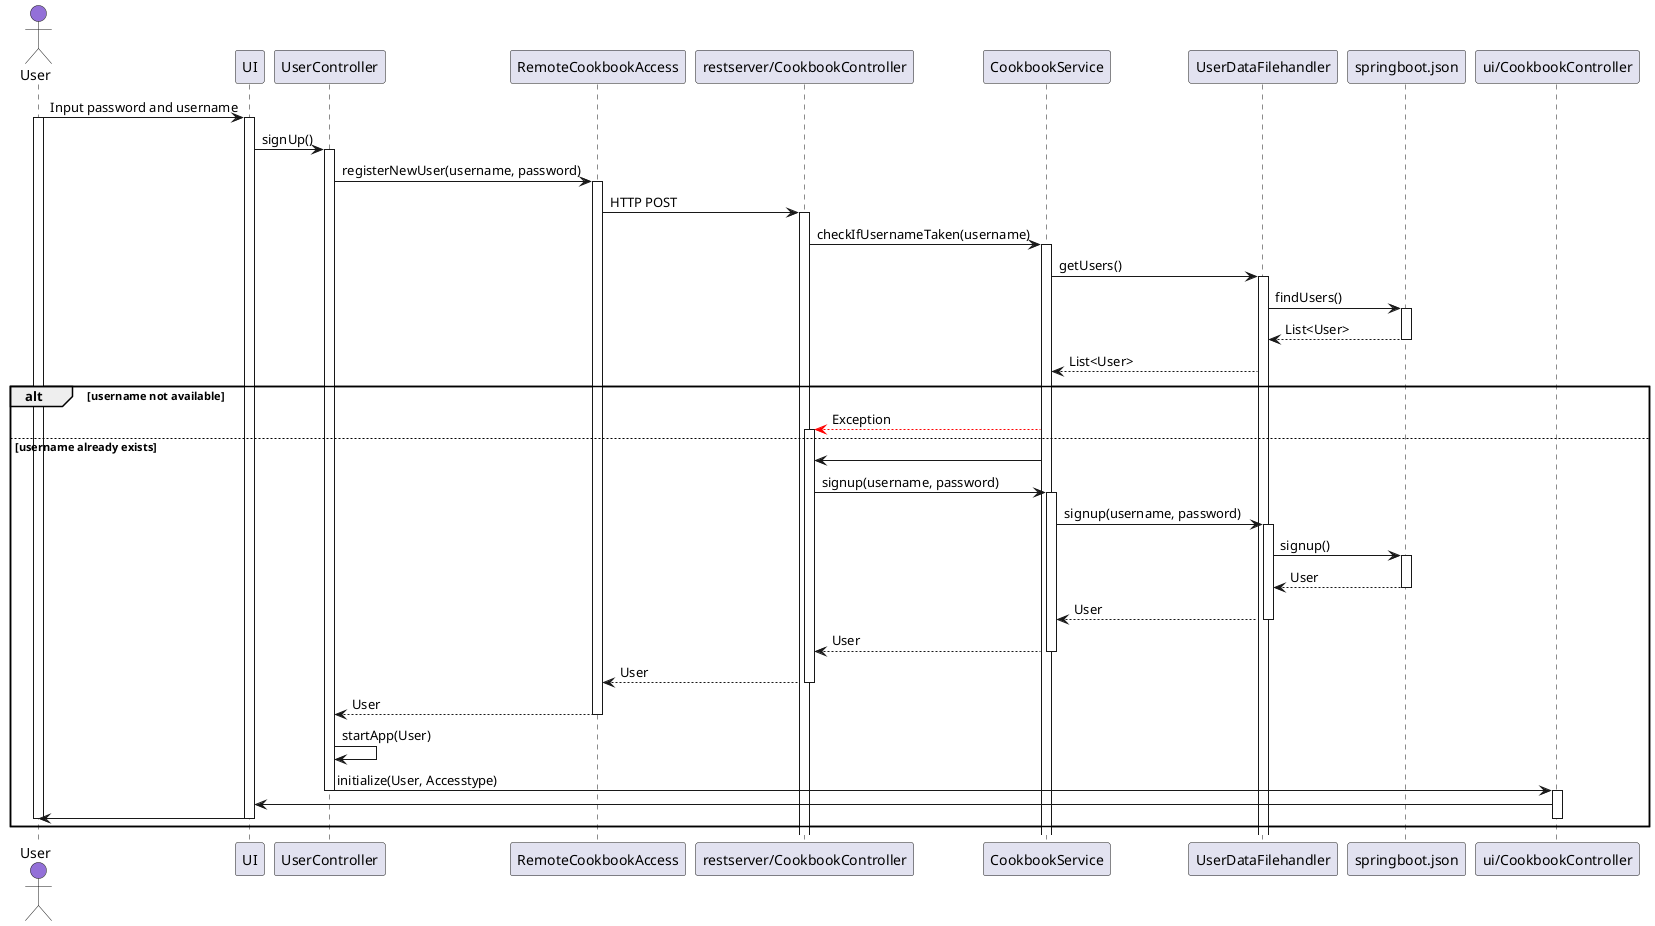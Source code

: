 @startuml Sequence Diagram

Actor User as user  #MediumPurple
participant UI as ui 
participant UserController as uc  
participant RemoteCookbookAccess as rca 
participant "restserver/CookbookController" as rcc  
participant CookbookService as cs 
participant UserDataFilehandler as udf  
participant "springboot.json" as sbj 
participant "ui/CookbookController" as ucc 

user -> ui: Input password and username
activate user
activate ui
ui -> uc: signUp()
activate uc
uc -> rca: registerNewUser(username, password)
activate rca
rca -> rcc: HTTP POST
activate rcc
rcc -> cs: checkIfUsernameTaken(username)
activate cs
cs -> udf: getUsers()
activate udf
udf -> sbj: findUsers()
activate sbj
sbj --> udf: List<User>
deactivate sbj
udf --> cs: List<User>
alt username not available
cs -[#Red]-> rcc: Exception
else username already exists 
activate rcc
cs -> rcc
rcc -> cs: signup(username, password)
activate cs
cs -> udf: signup(username, password)
activate udf
udf -> sbj: signup()
activate sbj
sbj --> udf: User
deactivate sbj
udf --> cs: User
deactivate udf
cs --> rcc: User
deactivate cs
rcc --> rca: User
deactivate rcc
rca --> uc: User
deactivate rca
uc -> uc: startApp(User)
uc -> ucc: initialize(User, Accesstype)
deactivate uc
activate ucc
ucc -> ui
ui -> user
deactivate ucc
deactivate ui
deactivate user
end

@enduml
